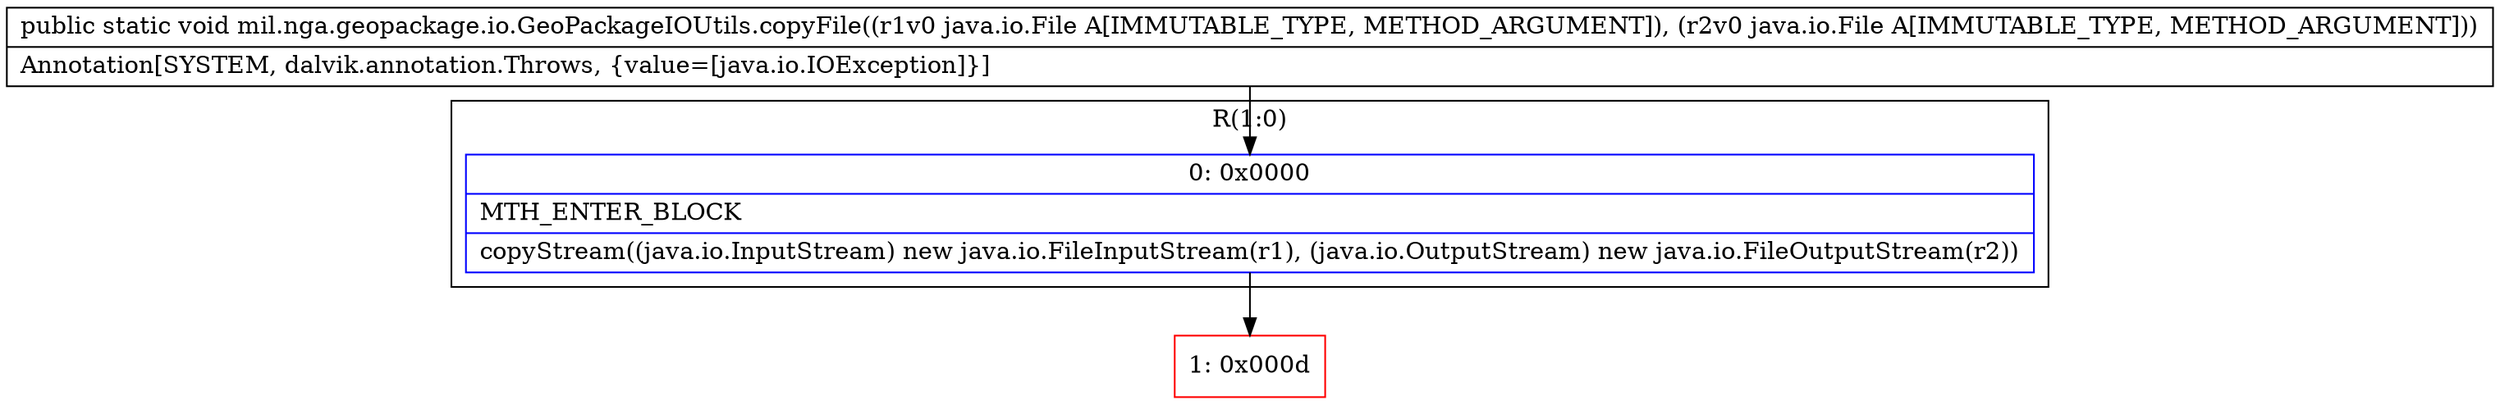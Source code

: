digraph "CFG formil.nga.geopackage.io.GeoPackageIOUtils.copyFile(Ljava\/io\/File;Ljava\/io\/File;)V" {
subgraph cluster_Region_992431229 {
label = "R(1:0)";
node [shape=record,color=blue];
Node_0 [shape=record,label="{0\:\ 0x0000|MTH_ENTER_BLOCK\l|copyStream((java.io.InputStream) new java.io.FileInputStream(r1), (java.io.OutputStream) new java.io.FileOutputStream(r2))\l}"];
}
Node_1 [shape=record,color=red,label="{1\:\ 0x000d}"];
MethodNode[shape=record,label="{public static void mil.nga.geopackage.io.GeoPackageIOUtils.copyFile((r1v0 java.io.File A[IMMUTABLE_TYPE, METHOD_ARGUMENT]), (r2v0 java.io.File A[IMMUTABLE_TYPE, METHOD_ARGUMENT]))  | Annotation[SYSTEM, dalvik.annotation.Throws, \{value=[java.io.IOException]\}]\l}"];
MethodNode -> Node_0;
Node_0 -> Node_1;
}

